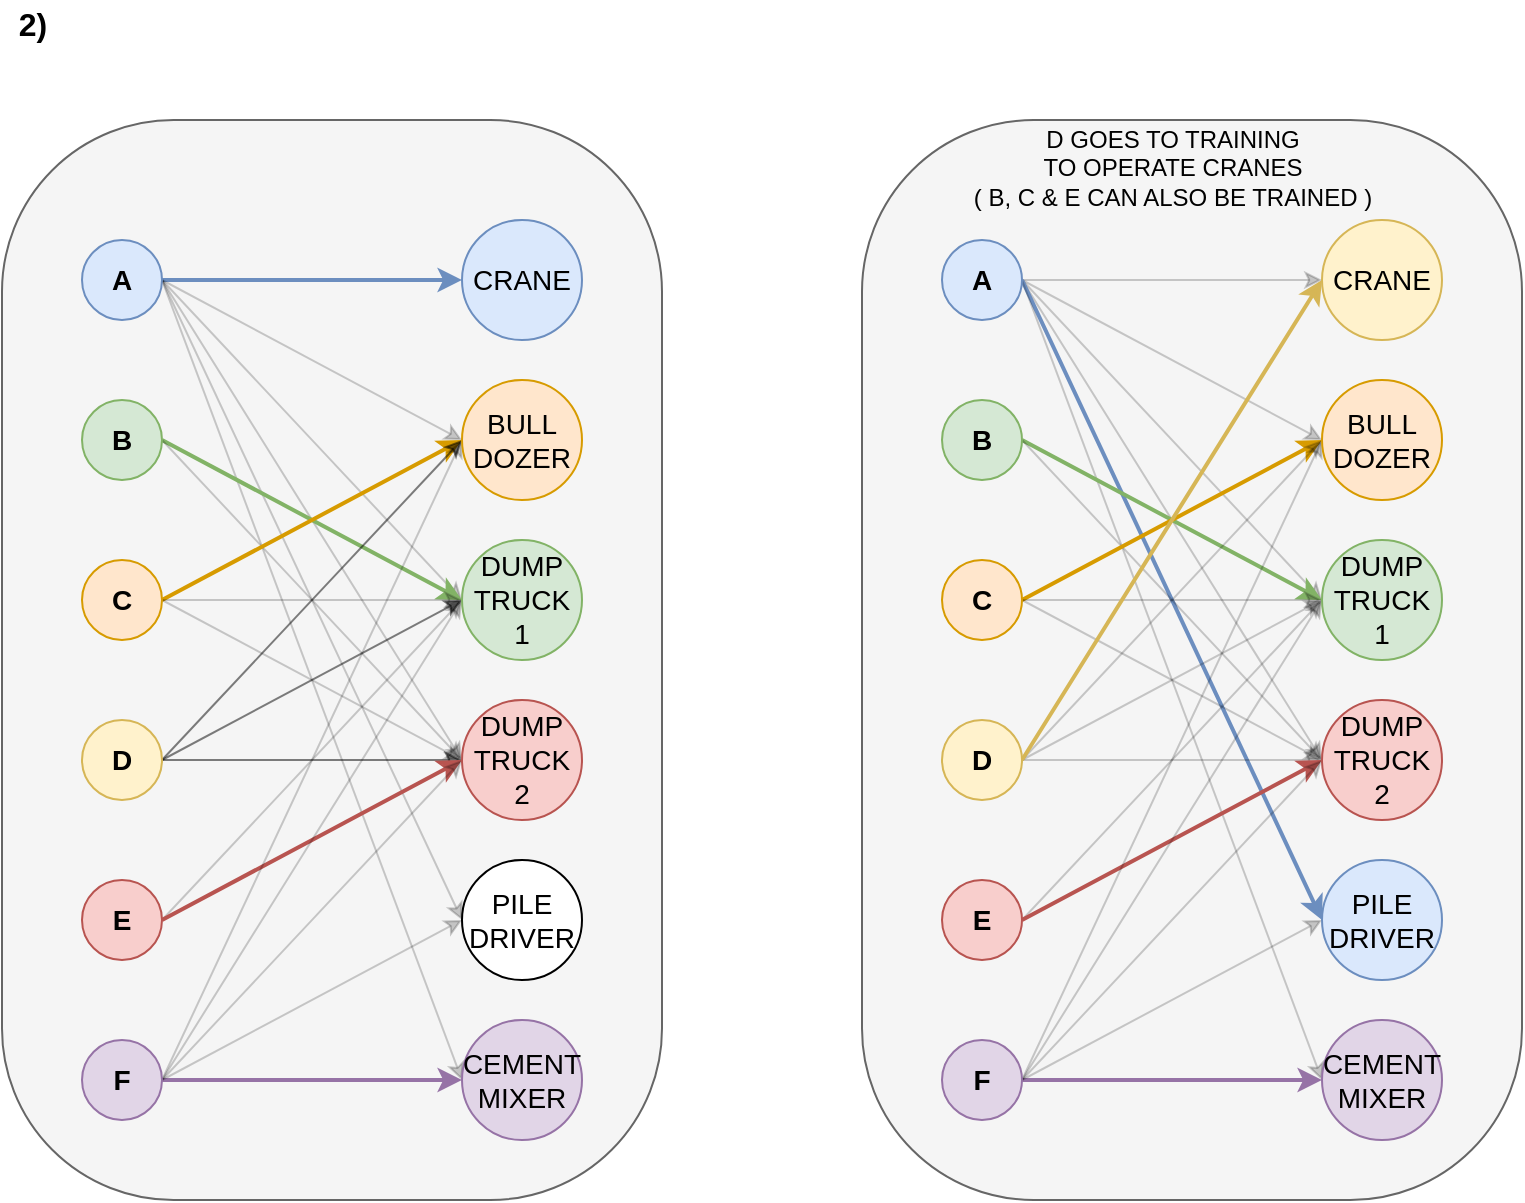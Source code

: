 <mxfile version="12.2.3" type="github" pages="1">
  <diagram id="MqKJ6M4AEW0YFENgOs9T" name="Page-1">
    <mxGraphModel dx="1083" dy="472" grid="1" gridSize="10" guides="1" tooltips="1" connect="1" arrows="1" fold="1" page="1" pageScale="1" pageWidth="850" pageHeight="1100" math="0" shadow="0">
      <root>
        <mxCell id="0"/>
        <mxCell id="1" parent="0"/>
        <mxCell id="p-0Q1d95UfHn5TYhovh6-84" value="" style="rounded=1;whiteSpace=wrap;html=1;align=center;arcSize=26;fillColor=#f5f5f5;strokeColor=#666666;fontColor=#333333;" vertex="1" parent="1">
          <mxGeometry x="470" y="100" width="330" height="540" as="geometry"/>
        </mxCell>
        <mxCell id="p-0Q1d95UfHn5TYhovh6-82" value="" style="rounded=1;whiteSpace=wrap;html=1;align=center;arcSize=26;fillColor=#f5f5f5;strokeColor=#666666;fontColor=#333333;" vertex="1" parent="1">
          <mxGeometry x="40" y="100" width="330" height="540" as="geometry"/>
        </mxCell>
        <mxCell id="p-0Q1d95UfHn5TYhovh6-25" style="rounded=0;orthogonalLoop=1;jettySize=auto;html=1;exitX=1;exitY=0.5;exitDx=0;exitDy=0;entryX=0;entryY=0.5;entryDx=0;entryDy=0;strokeWidth=2;fillColor=#dae8fc;strokeColor=#6c8ebf;" edge="1" parent="1" source="p-0Q1d95UfHn5TYhovh6-1" target="p-0Q1d95UfHn5TYhovh6-13">
          <mxGeometry relative="1" as="geometry"/>
        </mxCell>
        <mxCell id="p-0Q1d95UfHn5TYhovh6-26" style="edgeStyle=none;rounded=0;orthogonalLoop=1;jettySize=auto;html=1;exitX=1;exitY=0.5;exitDx=0;exitDy=0;entryX=0;entryY=0.5;entryDx=0;entryDy=0;opacity=20;" edge="1" parent="1" source="p-0Q1d95UfHn5TYhovh6-1" target="p-0Q1d95UfHn5TYhovh6-14">
          <mxGeometry relative="1" as="geometry"/>
        </mxCell>
        <mxCell id="p-0Q1d95UfHn5TYhovh6-27" style="edgeStyle=none;rounded=0;orthogonalLoop=1;jettySize=auto;html=1;exitX=1;exitY=0.5;exitDx=0;exitDy=0;entryX=0;entryY=0.5;entryDx=0;entryDy=0;opacity=20;" edge="1" parent="1" source="p-0Q1d95UfHn5TYhovh6-1" target="p-0Q1d95UfHn5TYhovh6-19">
          <mxGeometry relative="1" as="geometry"/>
        </mxCell>
        <mxCell id="p-0Q1d95UfHn5TYhovh6-28" style="edgeStyle=none;rounded=0;orthogonalLoop=1;jettySize=auto;html=1;exitX=1;exitY=0.5;exitDx=0;exitDy=0;entryX=0;entryY=0.5;entryDx=0;entryDy=0;opacity=20;" edge="1" parent="1" source="p-0Q1d95UfHn5TYhovh6-1" target="p-0Q1d95UfHn5TYhovh6-21">
          <mxGeometry relative="1" as="geometry"/>
        </mxCell>
        <mxCell id="p-0Q1d95UfHn5TYhovh6-29" style="edgeStyle=none;rounded=0;orthogonalLoop=1;jettySize=auto;html=1;exitX=1;exitY=0.5;exitDx=0;exitDy=0;entryX=0;entryY=0.5;entryDx=0;entryDy=0;opacity=20;" edge="1" parent="1" source="p-0Q1d95UfHn5TYhovh6-1" target="p-0Q1d95UfHn5TYhovh6-23">
          <mxGeometry relative="1" as="geometry"/>
        </mxCell>
        <mxCell id="p-0Q1d95UfHn5TYhovh6-30" style="edgeStyle=none;rounded=0;orthogonalLoop=1;jettySize=auto;html=1;exitX=1;exitY=0.5;exitDx=0;exitDy=0;entryX=0;entryY=0.5;entryDx=0;entryDy=0;opacity=20;" edge="1" parent="1" source="p-0Q1d95UfHn5TYhovh6-1" target="p-0Q1d95UfHn5TYhovh6-24">
          <mxGeometry relative="1" as="geometry"/>
        </mxCell>
        <mxCell id="p-0Q1d95UfHn5TYhovh6-1" value="&lt;b&gt;&lt;font style=&quot;font-size: 14px&quot;&gt;A&lt;/font&gt;&lt;/b&gt;" style="ellipse;whiteSpace=wrap;html=1;aspect=fixed;fillColor=#dae8fc;strokeColor=#6c8ebf;" vertex="1" parent="1">
          <mxGeometry x="80" y="160" width="40" height="40" as="geometry"/>
        </mxCell>
        <mxCell id="p-0Q1d95UfHn5TYhovh6-43" style="edgeStyle=none;rounded=0;orthogonalLoop=1;jettySize=auto;html=1;exitX=1;exitY=0.5;exitDx=0;exitDy=0;strokeWidth=2;fillColor=#d5e8d4;strokeColor=#82b366;" edge="1" parent="1" source="p-0Q1d95UfHn5TYhovh6-2">
          <mxGeometry relative="1" as="geometry">
            <mxPoint x="270" y="340" as="targetPoint"/>
          </mxGeometry>
        </mxCell>
        <mxCell id="p-0Q1d95UfHn5TYhovh6-44" style="edgeStyle=none;rounded=0;orthogonalLoop=1;jettySize=auto;html=1;exitX=1;exitY=0.5;exitDx=0;exitDy=0;entryX=0;entryY=0.5;entryDx=0;entryDy=0;opacity=20;" edge="1" parent="1" source="p-0Q1d95UfHn5TYhovh6-2" target="p-0Q1d95UfHn5TYhovh6-21">
          <mxGeometry relative="1" as="geometry"/>
        </mxCell>
        <mxCell id="p-0Q1d95UfHn5TYhovh6-2" value="&lt;b style=&quot;white-space: normal&quot;&gt;&lt;font style=&quot;font-size: 14px&quot;&gt;B&lt;/font&gt;&lt;/b&gt;" style="ellipse;whiteSpace=wrap;html=1;aspect=fixed;fillColor=#d5e8d4;strokeColor=#82b366;" vertex="1" parent="1">
          <mxGeometry x="80" y="240" width="40" height="40" as="geometry"/>
        </mxCell>
        <mxCell id="p-0Q1d95UfHn5TYhovh6-37" style="edgeStyle=none;rounded=0;orthogonalLoop=1;jettySize=auto;html=1;exitX=1;exitY=0.5;exitDx=0;exitDy=0;entryX=0;entryY=0.5;entryDx=0;entryDy=0;strokeWidth=2;fillColor=#ffe6cc;strokeColor=#d79b00;" edge="1" parent="1" source="p-0Q1d95UfHn5TYhovh6-3" target="p-0Q1d95UfHn5TYhovh6-14">
          <mxGeometry relative="1" as="geometry"/>
        </mxCell>
        <mxCell id="p-0Q1d95UfHn5TYhovh6-38" style="edgeStyle=none;rounded=0;orthogonalLoop=1;jettySize=auto;html=1;exitX=1;exitY=0.5;exitDx=0;exitDy=0;entryX=0;entryY=0.5;entryDx=0;entryDy=0;opacity=20;" edge="1" parent="1" source="p-0Q1d95UfHn5TYhovh6-3" target="p-0Q1d95UfHn5TYhovh6-19">
          <mxGeometry relative="1" as="geometry"/>
        </mxCell>
        <mxCell id="p-0Q1d95UfHn5TYhovh6-39" style="edgeStyle=none;rounded=0;orthogonalLoop=1;jettySize=auto;html=1;exitX=1;exitY=0.5;exitDx=0;exitDy=0;entryX=0;entryY=0.5;entryDx=0;entryDy=0;opacity=20;" edge="1" parent="1" source="p-0Q1d95UfHn5TYhovh6-3" target="p-0Q1d95UfHn5TYhovh6-21">
          <mxGeometry relative="1" as="geometry"/>
        </mxCell>
        <mxCell id="p-0Q1d95UfHn5TYhovh6-3" value="&lt;b style=&quot;white-space: normal&quot;&gt;&lt;font style=&quot;font-size: 14px&quot;&gt;C&lt;/font&gt;&lt;/b&gt;" style="ellipse;whiteSpace=wrap;html=1;aspect=fixed;fillColor=#ffe6cc;strokeColor=#d79b00;" vertex="1" parent="1">
          <mxGeometry x="80" y="320" width="40" height="40" as="geometry"/>
        </mxCell>
        <mxCell id="p-0Q1d95UfHn5TYhovh6-40" style="edgeStyle=none;rounded=0;orthogonalLoop=1;jettySize=auto;html=1;exitX=1;exitY=0.5;exitDx=0;exitDy=0;entryX=0;entryY=0.5;entryDx=0;entryDy=0;opacity=50;" edge="1" parent="1" source="p-0Q1d95UfHn5TYhovh6-4" target="p-0Q1d95UfHn5TYhovh6-14">
          <mxGeometry relative="1" as="geometry"/>
        </mxCell>
        <mxCell id="p-0Q1d95UfHn5TYhovh6-41" style="edgeStyle=none;rounded=0;orthogonalLoop=1;jettySize=auto;html=1;exitX=1;exitY=0.5;exitDx=0;exitDy=0;entryX=0;entryY=0.5;entryDx=0;entryDy=0;opacity=50;" edge="1" parent="1" source="p-0Q1d95UfHn5TYhovh6-4" target="p-0Q1d95UfHn5TYhovh6-19">
          <mxGeometry relative="1" as="geometry"/>
        </mxCell>
        <mxCell id="p-0Q1d95UfHn5TYhovh6-42" style="edgeStyle=none;rounded=0;orthogonalLoop=1;jettySize=auto;html=1;exitX=1;exitY=0.5;exitDx=0;exitDy=0;entryX=0;entryY=0.5;entryDx=0;entryDy=0;opacity=50;" edge="1" parent="1" source="p-0Q1d95UfHn5TYhovh6-4" target="p-0Q1d95UfHn5TYhovh6-21">
          <mxGeometry relative="1" as="geometry"/>
        </mxCell>
        <mxCell id="p-0Q1d95UfHn5TYhovh6-4" value="&lt;b style=&quot;white-space: normal&quot;&gt;&lt;font style=&quot;font-size: 14px&quot;&gt;D&lt;/font&gt;&lt;/b&gt;" style="ellipse;whiteSpace=wrap;html=1;aspect=fixed;fillColor=#fff2cc;strokeColor=#d6b656;" vertex="1" parent="1">
          <mxGeometry x="80" y="400" width="40" height="40" as="geometry"/>
        </mxCell>
        <mxCell id="p-0Q1d95UfHn5TYhovh6-45" style="edgeStyle=none;rounded=0;orthogonalLoop=1;jettySize=auto;html=1;exitX=1;exitY=0.5;exitDx=0;exitDy=0;opacity=20;" edge="1" parent="1" source="p-0Q1d95UfHn5TYhovh6-5">
          <mxGeometry relative="1" as="geometry">
            <mxPoint x="270" y="340" as="targetPoint"/>
          </mxGeometry>
        </mxCell>
        <mxCell id="p-0Q1d95UfHn5TYhovh6-46" style="edgeStyle=none;rounded=0;orthogonalLoop=1;jettySize=auto;html=1;exitX=1;exitY=0.5;exitDx=0;exitDy=0;entryX=0;entryY=0.5;entryDx=0;entryDy=0;strokeWidth=2;fillColor=#f8cecc;strokeColor=#b85450;" edge="1" parent="1" source="p-0Q1d95UfHn5TYhovh6-5" target="p-0Q1d95UfHn5TYhovh6-21">
          <mxGeometry relative="1" as="geometry"/>
        </mxCell>
        <mxCell id="p-0Q1d95UfHn5TYhovh6-5" value="&lt;b style=&quot;white-space: normal&quot;&gt;&lt;font style=&quot;font-size: 14px&quot;&gt;E&lt;/font&gt;&lt;/b&gt;" style="ellipse;whiteSpace=wrap;html=1;aspect=fixed;fillColor=#f8cecc;strokeColor=#b85450;" vertex="1" parent="1">
          <mxGeometry x="80" y="480" width="40" height="40" as="geometry"/>
        </mxCell>
        <mxCell id="p-0Q1d95UfHn5TYhovh6-31" style="edgeStyle=none;rounded=0;orthogonalLoop=1;jettySize=auto;html=1;exitX=1;exitY=0.5;exitDx=0;exitDy=0;entryX=0;entryY=0.5;entryDx=0;entryDy=0;strokeWidth=2;fillColor=#e1d5e7;strokeColor=#9673a6;" edge="1" parent="1" source="p-0Q1d95UfHn5TYhovh6-6" target="p-0Q1d95UfHn5TYhovh6-24">
          <mxGeometry relative="1" as="geometry"/>
        </mxCell>
        <mxCell id="p-0Q1d95UfHn5TYhovh6-32" style="edgeStyle=none;rounded=0;orthogonalLoop=1;jettySize=auto;html=1;exitX=1;exitY=0.5;exitDx=0;exitDy=0;entryX=0;entryY=0.5;entryDx=0;entryDy=0;opacity=20;" edge="1" parent="1" source="p-0Q1d95UfHn5TYhovh6-6" target="p-0Q1d95UfHn5TYhovh6-23">
          <mxGeometry relative="1" as="geometry"/>
        </mxCell>
        <mxCell id="p-0Q1d95UfHn5TYhovh6-33" style="edgeStyle=none;rounded=0;orthogonalLoop=1;jettySize=auto;html=1;exitX=1;exitY=0.5;exitDx=0;exitDy=0;entryX=0;entryY=0.5;entryDx=0;entryDy=0;opacity=20;" edge="1" parent="1" source="p-0Q1d95UfHn5TYhovh6-6" target="p-0Q1d95UfHn5TYhovh6-21">
          <mxGeometry relative="1" as="geometry"/>
        </mxCell>
        <mxCell id="p-0Q1d95UfHn5TYhovh6-34" style="edgeStyle=none;rounded=0;orthogonalLoop=1;jettySize=auto;html=1;exitX=1;exitY=0.5;exitDx=0;exitDy=0;entryX=0;entryY=0.5;entryDx=0;entryDy=0;opacity=20;" edge="1" parent="1" source="p-0Q1d95UfHn5TYhovh6-6" target="p-0Q1d95UfHn5TYhovh6-19">
          <mxGeometry relative="1" as="geometry"/>
        </mxCell>
        <mxCell id="p-0Q1d95UfHn5TYhovh6-36" style="edgeStyle=none;rounded=0;orthogonalLoop=1;jettySize=auto;html=1;exitX=1;exitY=0.5;exitDx=0;exitDy=0;entryX=0;entryY=0.5;entryDx=0;entryDy=0;opacity=20;" edge="1" parent="1" source="p-0Q1d95UfHn5TYhovh6-6" target="p-0Q1d95UfHn5TYhovh6-14">
          <mxGeometry relative="1" as="geometry"/>
        </mxCell>
        <mxCell id="p-0Q1d95UfHn5TYhovh6-6" value="&lt;span style=&quot;font-size: 14px&quot;&gt;&lt;b&gt;F&lt;/b&gt;&lt;/span&gt;" style="ellipse;whiteSpace=wrap;html=1;aspect=fixed;fillColor=#e1d5e7;strokeColor=#9673a6;" vertex="1" parent="1">
          <mxGeometry x="80" y="560" width="40" height="40" as="geometry"/>
        </mxCell>
        <mxCell id="p-0Q1d95UfHn5TYhovh6-13" value="&lt;font style=&quot;font-size: 14px&quot;&gt;CRANE&lt;/font&gt;" style="ellipse;whiteSpace=wrap;html=1;aspect=fixed;fillColor=#dae8fc;strokeColor=#6c8ebf;" vertex="1" parent="1">
          <mxGeometry x="270" y="150" width="60" height="60" as="geometry"/>
        </mxCell>
        <mxCell id="p-0Q1d95UfHn5TYhovh6-14" value="&lt;font style=&quot;font-size: 14px&quot;&gt;BULL&lt;br&gt;DOZER&lt;/font&gt;" style="ellipse;whiteSpace=wrap;html=1;aspect=fixed;fillColor=#ffe6cc;strokeColor=#d79b00;" vertex="1" parent="1">
          <mxGeometry x="270" y="230" width="60" height="60" as="geometry"/>
        </mxCell>
        <mxCell id="p-0Q1d95UfHn5TYhovh6-19" value="&lt;font style=&quot;font-size: 14px&quot;&gt;DUMP&lt;br&gt;TRUCK&lt;br&gt;1&lt;/font&gt;" style="ellipse;whiteSpace=wrap;html=1;aspect=fixed;fillColor=#d5e8d4;strokeColor=#82b366;" vertex="1" parent="1">
          <mxGeometry x="270" y="310" width="60" height="60" as="geometry"/>
        </mxCell>
        <mxCell id="p-0Q1d95UfHn5TYhovh6-21" value="&lt;font style=&quot;font-size: 14px&quot;&gt;DUMP&lt;br&gt;TRUCK&lt;br&gt;2&lt;/font&gt;" style="ellipse;whiteSpace=wrap;html=1;aspect=fixed;fillColor=#f8cecc;strokeColor=#b85450;" vertex="1" parent="1">
          <mxGeometry x="270" y="390" width="60" height="60" as="geometry"/>
        </mxCell>
        <mxCell id="p-0Q1d95UfHn5TYhovh6-23" value="&lt;font style=&quot;font-size: 14px&quot;&gt;PILE&lt;br&gt;DRIVER&lt;/font&gt;" style="ellipse;whiteSpace=wrap;html=1;aspect=fixed;" vertex="1" parent="1">
          <mxGeometry x="270" y="470" width="60" height="60" as="geometry"/>
        </mxCell>
        <mxCell id="p-0Q1d95UfHn5TYhovh6-24" value="&lt;span style=&quot;font-size: 14px&quot;&gt;CEMENT&lt;br&gt;&lt;/span&gt;&lt;font style=&quot;font-size: 14px&quot;&gt;MIXER&lt;/font&gt;" style="ellipse;whiteSpace=wrap;html=1;aspect=fixed;fillColor=#e1d5e7;strokeColor=#9673a6;" vertex="1" parent="1">
          <mxGeometry x="270" y="550" width="60" height="60" as="geometry"/>
        </mxCell>
        <mxCell id="p-0Q1d95UfHn5TYhovh6-47" style="rounded=0;orthogonalLoop=1;jettySize=auto;html=1;exitX=1;exitY=0.5;exitDx=0;exitDy=0;entryX=0;entryY=0.5;entryDx=0;entryDy=0;strokeWidth=1;opacity=20;" edge="1" parent="1" source="p-0Q1d95UfHn5TYhovh6-53" target="p-0Q1d95UfHn5TYhovh6-74">
          <mxGeometry relative="1" as="geometry"/>
        </mxCell>
        <mxCell id="p-0Q1d95UfHn5TYhovh6-48" style="edgeStyle=none;rounded=0;orthogonalLoop=1;jettySize=auto;html=1;exitX=1;exitY=0.5;exitDx=0;exitDy=0;entryX=0;entryY=0.5;entryDx=0;entryDy=0;opacity=20;" edge="1" parent="1" source="p-0Q1d95UfHn5TYhovh6-53" target="p-0Q1d95UfHn5TYhovh6-75">
          <mxGeometry relative="1" as="geometry"/>
        </mxCell>
        <mxCell id="p-0Q1d95UfHn5TYhovh6-49" style="edgeStyle=none;rounded=0;orthogonalLoop=1;jettySize=auto;html=1;exitX=1;exitY=0.5;exitDx=0;exitDy=0;entryX=0;entryY=0.5;entryDx=0;entryDy=0;opacity=20;" edge="1" parent="1" source="p-0Q1d95UfHn5TYhovh6-53" target="p-0Q1d95UfHn5TYhovh6-76">
          <mxGeometry relative="1" as="geometry"/>
        </mxCell>
        <mxCell id="p-0Q1d95UfHn5TYhovh6-50" style="edgeStyle=none;rounded=0;orthogonalLoop=1;jettySize=auto;html=1;exitX=1;exitY=0.5;exitDx=0;exitDy=0;entryX=0;entryY=0.5;entryDx=0;entryDy=0;opacity=20;" edge="1" parent="1" source="p-0Q1d95UfHn5TYhovh6-53" target="p-0Q1d95UfHn5TYhovh6-77">
          <mxGeometry relative="1" as="geometry"/>
        </mxCell>
        <mxCell id="p-0Q1d95UfHn5TYhovh6-51" style="edgeStyle=none;rounded=0;orthogonalLoop=1;jettySize=auto;html=1;exitX=1;exitY=0.5;exitDx=0;exitDy=0;entryX=0;entryY=0.5;entryDx=0;entryDy=0;strokeWidth=2;fillColor=#dae8fc;strokeColor=#6c8ebf;" edge="1" parent="1" source="p-0Q1d95UfHn5TYhovh6-53" target="p-0Q1d95UfHn5TYhovh6-78">
          <mxGeometry relative="1" as="geometry"/>
        </mxCell>
        <mxCell id="p-0Q1d95UfHn5TYhovh6-52" style="edgeStyle=none;rounded=0;orthogonalLoop=1;jettySize=auto;html=1;exitX=1;exitY=0.5;exitDx=0;exitDy=0;entryX=0;entryY=0.5;entryDx=0;entryDy=0;opacity=20;" edge="1" parent="1" source="p-0Q1d95UfHn5TYhovh6-53" target="p-0Q1d95UfHn5TYhovh6-79">
          <mxGeometry relative="1" as="geometry"/>
        </mxCell>
        <mxCell id="p-0Q1d95UfHn5TYhovh6-53" value="&lt;b&gt;&lt;font style=&quot;font-size: 14px&quot;&gt;A&lt;/font&gt;&lt;/b&gt;" style="ellipse;whiteSpace=wrap;html=1;aspect=fixed;fillColor=#dae8fc;strokeColor=#6c8ebf;" vertex="1" parent="1">
          <mxGeometry x="510" y="160" width="40" height="40" as="geometry"/>
        </mxCell>
        <mxCell id="p-0Q1d95UfHn5TYhovh6-54" style="edgeStyle=none;rounded=0;orthogonalLoop=1;jettySize=auto;html=1;exitX=1;exitY=0.5;exitDx=0;exitDy=0;strokeWidth=2;fillColor=#d5e8d4;strokeColor=#82b366;" edge="1" parent="1" source="p-0Q1d95UfHn5TYhovh6-56">
          <mxGeometry relative="1" as="geometry">
            <mxPoint x="700" y="340" as="targetPoint"/>
          </mxGeometry>
        </mxCell>
        <mxCell id="p-0Q1d95UfHn5TYhovh6-55" style="edgeStyle=none;rounded=0;orthogonalLoop=1;jettySize=auto;html=1;exitX=1;exitY=0.5;exitDx=0;exitDy=0;entryX=0;entryY=0.5;entryDx=0;entryDy=0;opacity=20;" edge="1" parent="1" source="p-0Q1d95UfHn5TYhovh6-56" target="p-0Q1d95UfHn5TYhovh6-77">
          <mxGeometry relative="1" as="geometry"/>
        </mxCell>
        <mxCell id="p-0Q1d95UfHn5TYhovh6-56" value="&lt;b style=&quot;white-space: normal&quot;&gt;&lt;font style=&quot;font-size: 14px&quot;&gt;B&lt;/font&gt;&lt;/b&gt;" style="ellipse;whiteSpace=wrap;html=1;aspect=fixed;fillColor=#d5e8d4;strokeColor=#82b366;" vertex="1" parent="1">
          <mxGeometry x="510" y="240" width="40" height="40" as="geometry"/>
        </mxCell>
        <mxCell id="p-0Q1d95UfHn5TYhovh6-57" style="edgeStyle=none;rounded=0;orthogonalLoop=1;jettySize=auto;html=1;exitX=1;exitY=0.5;exitDx=0;exitDy=0;entryX=0;entryY=0.5;entryDx=0;entryDy=0;strokeWidth=2;fillColor=#ffe6cc;strokeColor=#d79b00;" edge="1" parent="1" source="p-0Q1d95UfHn5TYhovh6-60" target="p-0Q1d95UfHn5TYhovh6-75">
          <mxGeometry relative="1" as="geometry"/>
        </mxCell>
        <mxCell id="p-0Q1d95UfHn5TYhovh6-58" style="edgeStyle=none;rounded=0;orthogonalLoop=1;jettySize=auto;html=1;exitX=1;exitY=0.5;exitDx=0;exitDy=0;entryX=0;entryY=0.5;entryDx=0;entryDy=0;opacity=20;" edge="1" parent="1" source="p-0Q1d95UfHn5TYhovh6-60" target="p-0Q1d95UfHn5TYhovh6-76">
          <mxGeometry relative="1" as="geometry"/>
        </mxCell>
        <mxCell id="p-0Q1d95UfHn5TYhovh6-59" style="edgeStyle=none;rounded=0;orthogonalLoop=1;jettySize=auto;html=1;exitX=1;exitY=0.5;exitDx=0;exitDy=0;entryX=0;entryY=0.5;entryDx=0;entryDy=0;opacity=20;" edge="1" parent="1" source="p-0Q1d95UfHn5TYhovh6-60" target="p-0Q1d95UfHn5TYhovh6-77">
          <mxGeometry relative="1" as="geometry"/>
        </mxCell>
        <mxCell id="p-0Q1d95UfHn5TYhovh6-60" value="&lt;b style=&quot;white-space: normal&quot;&gt;&lt;font style=&quot;font-size: 14px&quot;&gt;C&lt;/font&gt;&lt;/b&gt;" style="ellipse;whiteSpace=wrap;html=1;aspect=fixed;fillColor=#ffe6cc;strokeColor=#d79b00;" vertex="1" parent="1">
          <mxGeometry x="510" y="320" width="40" height="40" as="geometry"/>
        </mxCell>
        <mxCell id="p-0Q1d95UfHn5TYhovh6-61" style="edgeStyle=none;rounded=0;orthogonalLoop=1;jettySize=auto;html=1;exitX=1;exitY=0.5;exitDx=0;exitDy=0;entryX=0;entryY=0.5;entryDx=0;entryDy=0;opacity=20;" edge="1" parent="1" source="p-0Q1d95UfHn5TYhovh6-64" target="p-0Q1d95UfHn5TYhovh6-75">
          <mxGeometry relative="1" as="geometry"/>
        </mxCell>
        <mxCell id="p-0Q1d95UfHn5TYhovh6-62" style="edgeStyle=none;rounded=0;orthogonalLoop=1;jettySize=auto;html=1;exitX=1;exitY=0.5;exitDx=0;exitDy=0;entryX=0;entryY=0.5;entryDx=0;entryDy=0;opacity=20;" edge="1" parent="1" source="p-0Q1d95UfHn5TYhovh6-64" target="p-0Q1d95UfHn5TYhovh6-76">
          <mxGeometry relative="1" as="geometry"/>
        </mxCell>
        <mxCell id="p-0Q1d95UfHn5TYhovh6-63" style="edgeStyle=none;rounded=0;orthogonalLoop=1;jettySize=auto;html=1;exitX=1;exitY=0.5;exitDx=0;exitDy=0;entryX=0;entryY=0.5;entryDx=0;entryDy=0;opacity=20;" edge="1" parent="1" source="p-0Q1d95UfHn5TYhovh6-64" target="p-0Q1d95UfHn5TYhovh6-77">
          <mxGeometry relative="1" as="geometry"/>
        </mxCell>
        <mxCell id="p-0Q1d95UfHn5TYhovh6-80" style="edgeStyle=none;rounded=0;orthogonalLoop=1;jettySize=auto;html=1;exitX=1;exitY=0.5;exitDx=0;exitDy=0;entryX=0;entryY=0.5;entryDx=0;entryDy=0;strokeWidth=2;fillColor=#fff2cc;strokeColor=#d6b656;" edge="1" parent="1" source="p-0Q1d95UfHn5TYhovh6-64" target="p-0Q1d95UfHn5TYhovh6-74">
          <mxGeometry relative="1" as="geometry"/>
        </mxCell>
        <mxCell id="p-0Q1d95UfHn5TYhovh6-64" value="&lt;b style=&quot;white-space: normal&quot;&gt;&lt;font style=&quot;font-size: 14px&quot;&gt;D&lt;/font&gt;&lt;/b&gt;" style="ellipse;whiteSpace=wrap;html=1;aspect=fixed;fillColor=#fff2cc;strokeColor=#d6b656;" vertex="1" parent="1">
          <mxGeometry x="510" y="400" width="40" height="40" as="geometry"/>
        </mxCell>
        <mxCell id="p-0Q1d95UfHn5TYhovh6-65" style="edgeStyle=none;rounded=0;orthogonalLoop=1;jettySize=auto;html=1;exitX=1;exitY=0.5;exitDx=0;exitDy=0;opacity=20;" edge="1" parent="1" source="p-0Q1d95UfHn5TYhovh6-67">
          <mxGeometry relative="1" as="geometry">
            <mxPoint x="700" y="340" as="targetPoint"/>
          </mxGeometry>
        </mxCell>
        <mxCell id="p-0Q1d95UfHn5TYhovh6-66" style="edgeStyle=none;rounded=0;orthogonalLoop=1;jettySize=auto;html=1;exitX=1;exitY=0.5;exitDx=0;exitDy=0;entryX=0;entryY=0.5;entryDx=0;entryDy=0;strokeWidth=2;fillColor=#f8cecc;strokeColor=#b85450;" edge="1" parent="1" source="p-0Q1d95UfHn5TYhovh6-67" target="p-0Q1d95UfHn5TYhovh6-77">
          <mxGeometry relative="1" as="geometry"/>
        </mxCell>
        <mxCell id="p-0Q1d95UfHn5TYhovh6-67" value="&lt;b style=&quot;white-space: normal&quot;&gt;&lt;font style=&quot;font-size: 14px&quot;&gt;E&lt;/font&gt;&lt;/b&gt;" style="ellipse;whiteSpace=wrap;html=1;aspect=fixed;fillColor=#f8cecc;strokeColor=#b85450;" vertex="1" parent="1">
          <mxGeometry x="510" y="480" width="40" height="40" as="geometry"/>
        </mxCell>
        <mxCell id="p-0Q1d95UfHn5TYhovh6-68" style="edgeStyle=none;rounded=0;orthogonalLoop=1;jettySize=auto;html=1;exitX=1;exitY=0.5;exitDx=0;exitDy=0;entryX=0;entryY=0.5;entryDx=0;entryDy=0;strokeWidth=2;fillColor=#e1d5e7;strokeColor=#9673a6;" edge="1" parent="1" source="p-0Q1d95UfHn5TYhovh6-73" target="p-0Q1d95UfHn5TYhovh6-79">
          <mxGeometry relative="1" as="geometry"/>
        </mxCell>
        <mxCell id="p-0Q1d95UfHn5TYhovh6-69" style="edgeStyle=none;rounded=0;orthogonalLoop=1;jettySize=auto;html=1;exitX=1;exitY=0.5;exitDx=0;exitDy=0;entryX=0;entryY=0.5;entryDx=0;entryDy=0;opacity=20;" edge="1" parent="1" source="p-0Q1d95UfHn5TYhovh6-73" target="p-0Q1d95UfHn5TYhovh6-78">
          <mxGeometry relative="1" as="geometry"/>
        </mxCell>
        <mxCell id="p-0Q1d95UfHn5TYhovh6-70" style="edgeStyle=none;rounded=0;orthogonalLoop=1;jettySize=auto;html=1;exitX=1;exitY=0.5;exitDx=0;exitDy=0;entryX=0;entryY=0.5;entryDx=0;entryDy=0;opacity=20;" edge="1" parent="1" source="p-0Q1d95UfHn5TYhovh6-73" target="p-0Q1d95UfHn5TYhovh6-77">
          <mxGeometry relative="1" as="geometry"/>
        </mxCell>
        <mxCell id="p-0Q1d95UfHn5TYhovh6-71" style="edgeStyle=none;rounded=0;orthogonalLoop=1;jettySize=auto;html=1;exitX=1;exitY=0.5;exitDx=0;exitDy=0;entryX=0;entryY=0.5;entryDx=0;entryDy=0;opacity=20;" edge="1" parent="1" source="p-0Q1d95UfHn5TYhovh6-73" target="p-0Q1d95UfHn5TYhovh6-76">
          <mxGeometry relative="1" as="geometry"/>
        </mxCell>
        <mxCell id="p-0Q1d95UfHn5TYhovh6-72" style="edgeStyle=none;rounded=0;orthogonalLoop=1;jettySize=auto;html=1;exitX=1;exitY=0.5;exitDx=0;exitDy=0;entryX=0;entryY=0.5;entryDx=0;entryDy=0;opacity=20;" edge="1" parent="1" source="p-0Q1d95UfHn5TYhovh6-73" target="p-0Q1d95UfHn5TYhovh6-75">
          <mxGeometry relative="1" as="geometry"/>
        </mxCell>
        <mxCell id="p-0Q1d95UfHn5TYhovh6-73" value="&lt;span style=&quot;font-size: 14px&quot;&gt;&lt;b&gt;F&lt;/b&gt;&lt;/span&gt;" style="ellipse;whiteSpace=wrap;html=1;aspect=fixed;fillColor=#e1d5e7;strokeColor=#9673a6;" vertex="1" parent="1">
          <mxGeometry x="510" y="560" width="40" height="40" as="geometry"/>
        </mxCell>
        <mxCell id="p-0Q1d95UfHn5TYhovh6-74" value="&lt;font style=&quot;font-size: 14px&quot;&gt;CRANE&lt;/font&gt;" style="ellipse;whiteSpace=wrap;html=1;aspect=fixed;fillColor=#fff2cc;strokeColor=#d6b656;" vertex="1" parent="1">
          <mxGeometry x="700" y="150" width="60" height="60" as="geometry"/>
        </mxCell>
        <mxCell id="p-0Q1d95UfHn5TYhovh6-75" value="&lt;font style=&quot;font-size: 14px&quot;&gt;BULL&lt;br&gt;DOZER&lt;/font&gt;" style="ellipse;whiteSpace=wrap;html=1;aspect=fixed;fillColor=#ffe6cc;strokeColor=#d79b00;" vertex="1" parent="1">
          <mxGeometry x="700" y="230" width="60" height="60" as="geometry"/>
        </mxCell>
        <mxCell id="p-0Q1d95UfHn5TYhovh6-76" value="&lt;font style=&quot;font-size: 14px&quot;&gt;DUMP&lt;br&gt;TRUCK&lt;br&gt;1&lt;/font&gt;" style="ellipse;whiteSpace=wrap;html=1;aspect=fixed;fillColor=#d5e8d4;strokeColor=#82b366;" vertex="1" parent="1">
          <mxGeometry x="700" y="310" width="60" height="60" as="geometry"/>
        </mxCell>
        <mxCell id="p-0Q1d95UfHn5TYhovh6-77" value="&lt;font style=&quot;font-size: 14px&quot;&gt;DUMP&lt;br&gt;TRUCK&lt;br&gt;2&lt;/font&gt;" style="ellipse;whiteSpace=wrap;html=1;aspect=fixed;fillColor=#f8cecc;strokeColor=#b85450;" vertex="1" parent="1">
          <mxGeometry x="700" y="390" width="60" height="60" as="geometry"/>
        </mxCell>
        <mxCell id="p-0Q1d95UfHn5TYhovh6-78" value="&lt;font style=&quot;font-size: 14px&quot;&gt;PILE&lt;br&gt;DRIVER&lt;/font&gt;" style="ellipse;whiteSpace=wrap;html=1;aspect=fixed;fillColor=#dae8fc;strokeColor=#6c8ebf;" vertex="1" parent="1">
          <mxGeometry x="700" y="470" width="60" height="60" as="geometry"/>
        </mxCell>
        <mxCell id="p-0Q1d95UfHn5TYhovh6-79" value="&lt;span style=&quot;font-size: 14px&quot;&gt;CEMENT&lt;br&gt;&lt;/span&gt;&lt;font style=&quot;font-size: 14px&quot;&gt;MIXER&lt;/font&gt;" style="ellipse;whiteSpace=wrap;html=1;aspect=fixed;fillColor=#e1d5e7;strokeColor=#9673a6;" vertex="1" parent="1">
          <mxGeometry x="700" y="550" width="60" height="60" as="geometry"/>
        </mxCell>
        <mxCell id="p-0Q1d95UfHn5TYhovh6-81" value="D GOES TO TRAINING&lt;br&gt;TO OPERATE CRANES&lt;br&gt;( B, C &amp;amp; E CAN ALSO BE TRAINED )" style="text;html=1;resizable=0;points=[];autosize=1;align=center;verticalAlign=top;spacingTop=-4;" vertex="1" parent="1">
          <mxGeometry x="520" y="100" width="210" height="40" as="geometry"/>
        </mxCell>
        <mxCell id="p-0Q1d95UfHn5TYhovh6-86" value="&lt;div&gt;&lt;b&gt;&lt;font style=&quot;font-size: 16px&quot;&gt;2)&lt;/font&gt;&lt;/b&gt;&lt;/div&gt;" style="text;html=1;resizable=0;points=[];autosize=1;align=center;verticalAlign=top;spacingTop=-4;" vertex="1" parent="1">
          <mxGeometry x="40" y="40" width="30" height="20" as="geometry"/>
        </mxCell>
      </root>
    </mxGraphModel>
  </diagram>
</mxfile>
